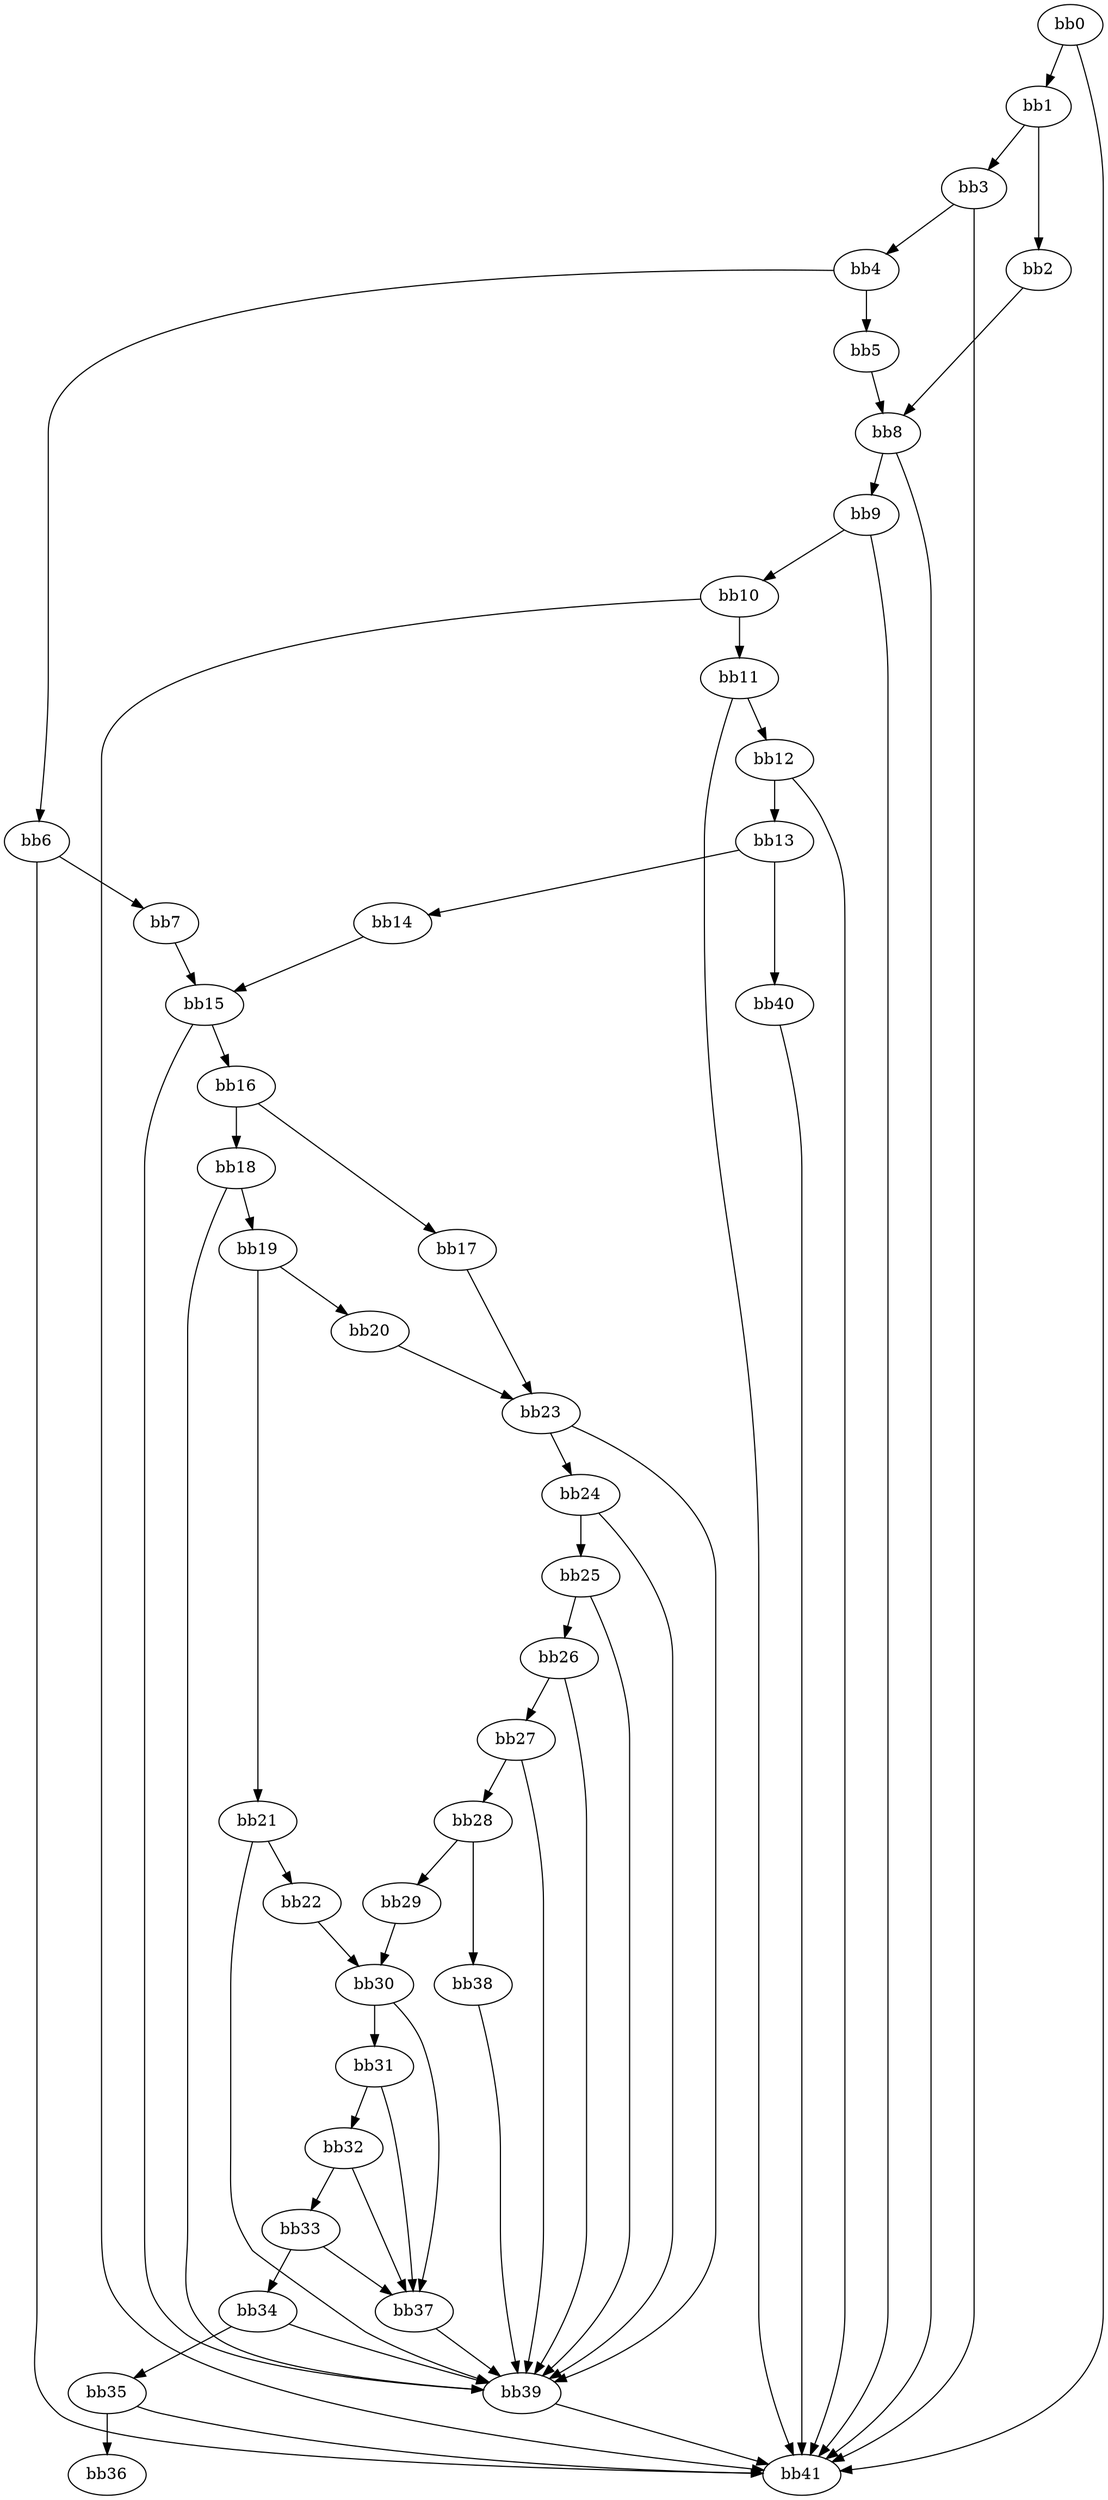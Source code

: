 digraph {
    0 [ label = "bb0\l" ]
    1 [ label = "bb1\l" ]
    2 [ label = "bb2\l" ]
    3 [ label = "bb3\l" ]
    4 [ label = "bb4\l" ]
    5 [ label = "bb5\l" ]
    6 [ label = "bb6\l" ]
    7 [ label = "bb7\l" ]
    8 [ label = "bb8\l" ]
    9 [ label = "bb9\l" ]
    10 [ label = "bb10\l" ]
    11 [ label = "bb11\l" ]
    12 [ label = "bb12\l" ]
    13 [ label = "bb13\l" ]
    14 [ label = "bb14\l" ]
    15 [ label = "bb15\l" ]
    16 [ label = "bb16\l" ]
    17 [ label = "bb17\l" ]
    18 [ label = "bb18\l" ]
    19 [ label = "bb19\l" ]
    20 [ label = "bb20\l" ]
    21 [ label = "bb21\l" ]
    22 [ label = "bb22\l" ]
    23 [ label = "bb23\l" ]
    24 [ label = "bb24\l" ]
    25 [ label = "bb25\l" ]
    26 [ label = "bb26\l" ]
    27 [ label = "bb27\l" ]
    28 [ label = "bb28\l" ]
    29 [ label = "bb29\l" ]
    30 [ label = "bb30\l" ]
    31 [ label = "bb31\l" ]
    32 [ label = "bb32\l" ]
    33 [ label = "bb33\l" ]
    34 [ label = "bb34\l" ]
    35 [ label = "bb35\l" ]
    36 [ label = "bb36\l" ]
    37 [ label = "bb37\l" ]
    38 [ label = "bb38\l" ]
    39 [ label = "bb39\l" ]
    40 [ label = "bb40\l" ]
    41 [ label = "bb41\l" ]
    0 -> 1 [ ]
    0 -> 41 [ ]
    1 -> 2 [ ]
    1 -> 3 [ ]
    2 -> 8 [ ]
    3 -> 4 [ ]
    3 -> 41 [ ]
    4 -> 5 [ ]
    4 -> 6 [ ]
    5 -> 8 [ ]
    6 -> 7 [ ]
    6 -> 41 [ ]
    7 -> 15 [ ]
    8 -> 9 [ ]
    8 -> 41 [ ]
    9 -> 10 [ ]
    9 -> 41 [ ]
    10 -> 11 [ ]
    10 -> 41 [ ]
    11 -> 12 [ ]
    11 -> 41 [ ]
    12 -> 13 [ ]
    12 -> 41 [ ]
    13 -> 14 [ ]
    13 -> 40 [ ]
    14 -> 15 [ ]
    15 -> 16 [ ]
    15 -> 39 [ ]
    16 -> 17 [ ]
    16 -> 18 [ ]
    17 -> 23 [ ]
    18 -> 19 [ ]
    18 -> 39 [ ]
    19 -> 20 [ ]
    19 -> 21 [ ]
    20 -> 23 [ ]
    21 -> 22 [ ]
    21 -> 39 [ ]
    22 -> 30 [ ]
    23 -> 24 [ ]
    23 -> 39 [ ]
    24 -> 25 [ ]
    24 -> 39 [ ]
    25 -> 26 [ ]
    25 -> 39 [ ]
    26 -> 27 [ ]
    26 -> 39 [ ]
    27 -> 28 [ ]
    27 -> 39 [ ]
    28 -> 29 [ ]
    28 -> 38 [ ]
    29 -> 30 [ ]
    30 -> 31 [ ]
    30 -> 37 [ ]
    31 -> 32 [ ]
    31 -> 37 [ ]
    32 -> 33 [ ]
    32 -> 37 [ ]
    33 -> 34 [ ]
    33 -> 37 [ ]
    34 -> 35 [ ]
    34 -> 39 [ ]
    35 -> 36 [ ]
    35 -> 41 [ ]
    37 -> 39 [ ]
    38 -> 39 [ ]
    39 -> 41 [ ]
    40 -> 41 [ ]
}

